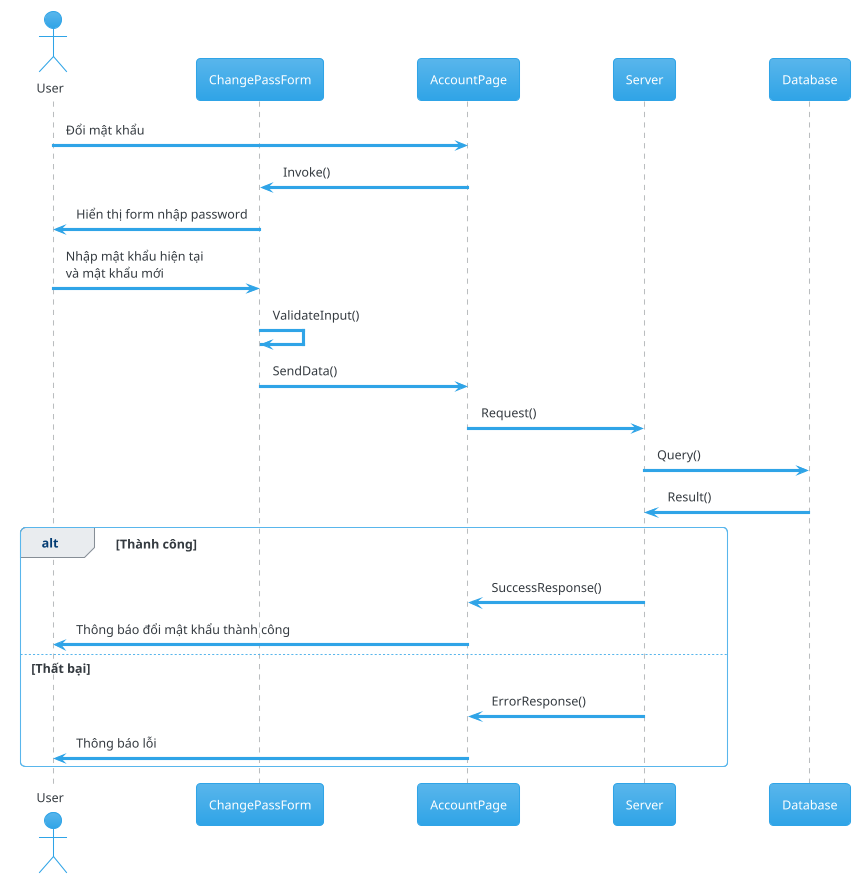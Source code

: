 @startuml 09_change_password
!theme cerulean

actor       User       as u
participant ChangePassForm as cpf
participant AccountPage as ap
participant Server as s
participant Database as d

u   -> ap: Đổi mật khẩu
ap  -> cpf: Invoke()
cpf -> u: Hiển thị form nhập password
u   -> cpf: Nhập mật khẩu hiện tại\nvà mật khẩu mới
cpf -> cpf: ValidateInput()
cpf -> ap: SendData()
ap  -> s: Request()
s   -> d: Query()
d   -> s: Result()

alt Thành công
  s   -> ap: SuccessResponse()
  ap  -> u: Thông báo đổi mật khẩu thành công
else Thất bại
  s   -> ap: ErrorResponse()
  ap  -> u: Thông báo lỗi
end

@enduml
